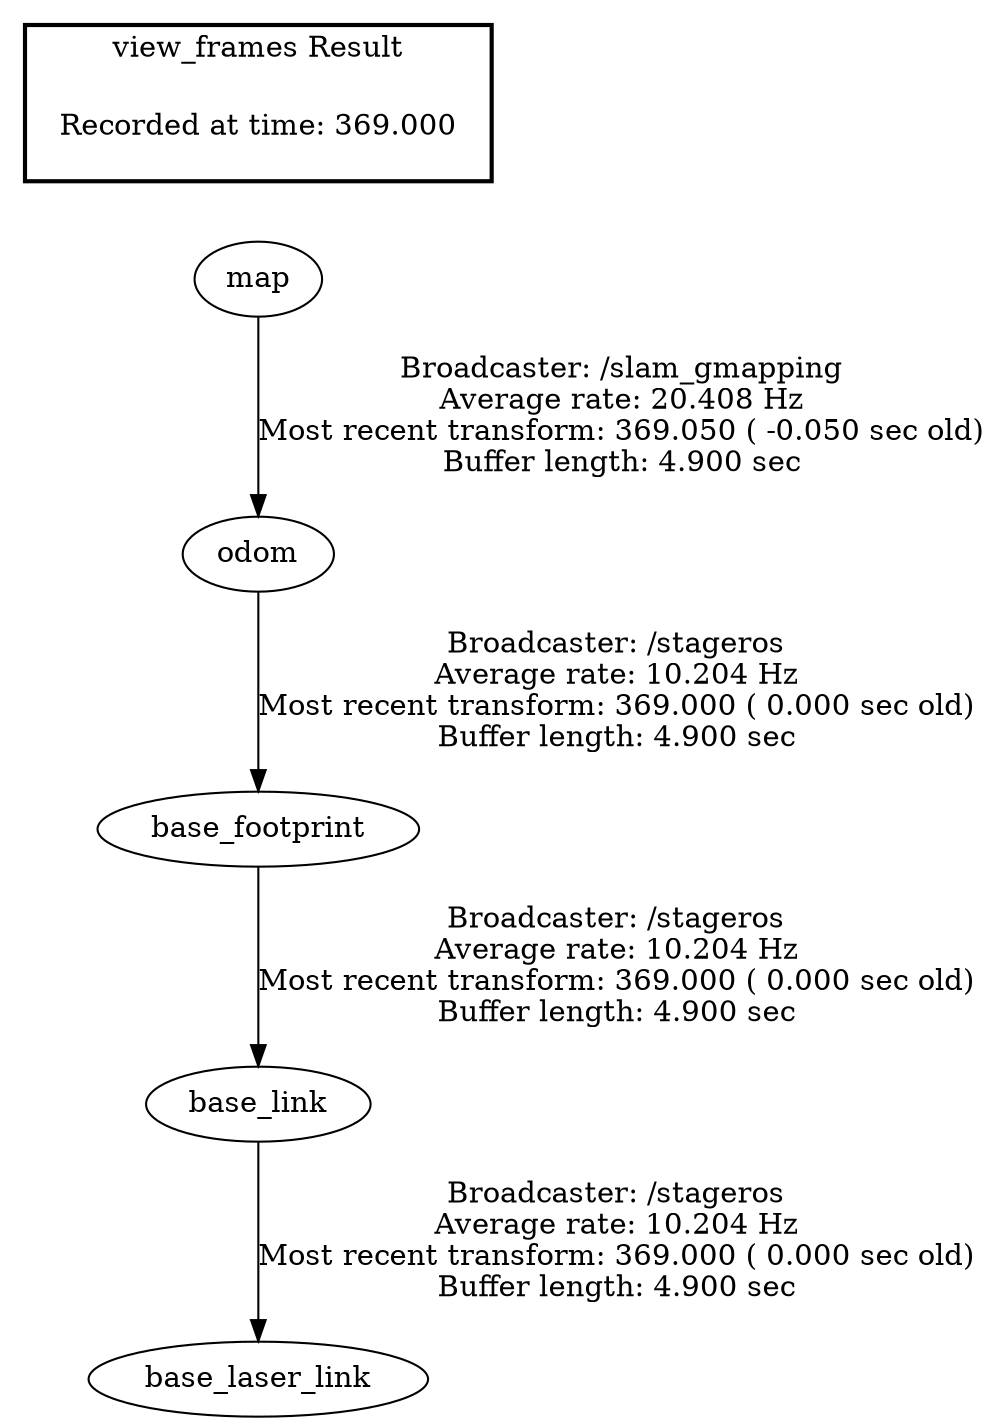digraph G {
"base_link" -> "base_laser_link"[label="Broadcaster: /stageros\nAverage rate: 10.204 Hz\nMost recent transform: 369.000 ( 0.000 sec old)\nBuffer length: 4.900 sec\n"];
"base_footprint" -> "base_link"[label="Broadcaster: /stageros\nAverage rate: 10.204 Hz\nMost recent transform: 369.000 ( 0.000 sec old)\nBuffer length: 4.900 sec\n"];
"odom" -> "base_footprint"[label="Broadcaster: /stageros\nAverage rate: 10.204 Hz\nMost recent transform: 369.000 ( 0.000 sec old)\nBuffer length: 4.900 sec\n"];
"map" -> "odom"[label="Broadcaster: /slam_gmapping\nAverage rate: 20.408 Hz\nMost recent transform: 369.050 ( -0.050 sec old)\nBuffer length: 4.900 sec\n"];
edge [style=invis];
 subgraph cluster_legend { style=bold; color=black; label ="view_frames Result";
"Recorded at time: 369.000"[ shape=plaintext ] ;
 }->"map";
}